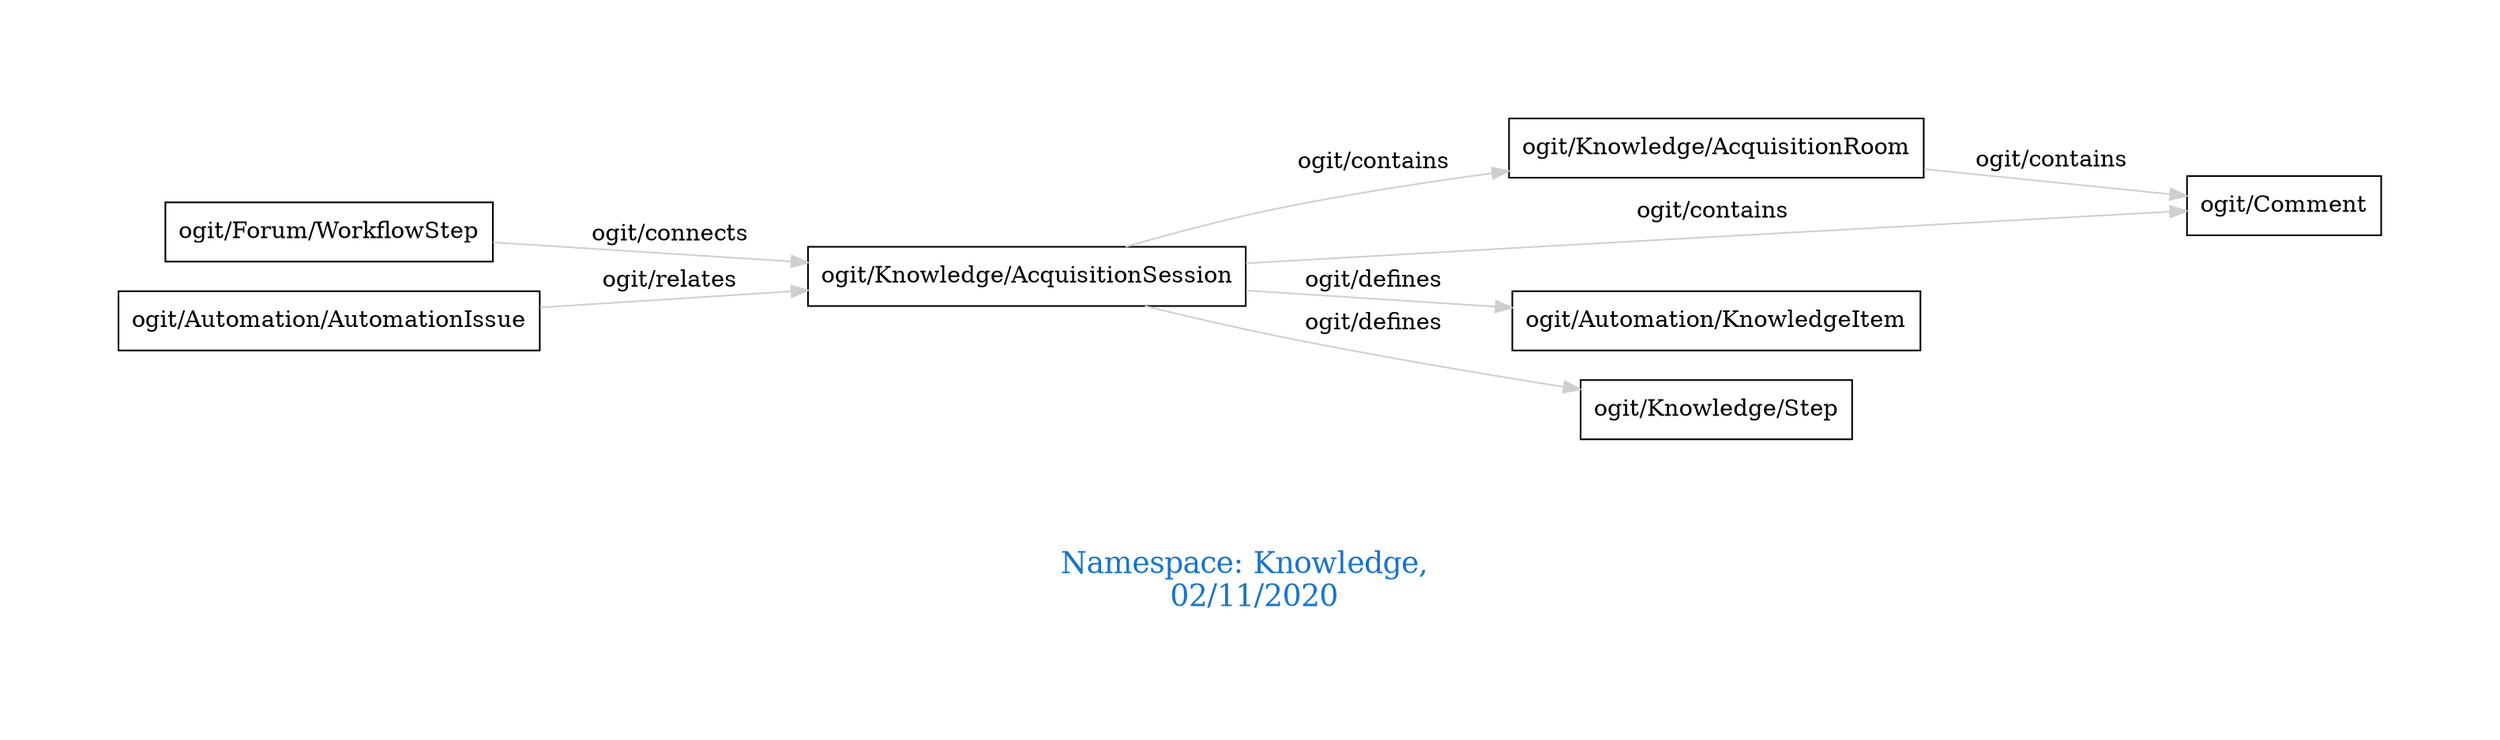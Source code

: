 digraph OGIT_ontology {
 graph [ rankdir= LR,pad=1 
fontsize = 18,
fontcolor= dodgerblue3,label = "\n\n\nNamespace: Knowledge, \n 02/11/2020"];
node[shape=polygon];
edge [  color="gray81"];

   "ogit/Knowledge/AcquisitionRoom" -> "ogit/Comment" [label="   ogit/contains    "];
   "ogit/Knowledge/AcquisitionSession" -> "ogit/Comment" [label="   ogit/contains    "];
   "ogit/Knowledge/AcquisitionSession" -> "ogit/Knowledge/AcquisitionRoom" [label="   ogit/contains    "];
   "ogit/Knowledge/AcquisitionSession" -> "ogit/Automation/KnowledgeItem" [label="   ogit/defines    "];
   "ogit/Knowledge/AcquisitionSession" -> "ogit/Knowledge/Step" [label="   ogit/defines    "];
   "ogit/Forum/WorkflowStep" -> "ogit/Knowledge/AcquisitionSession" [label="   ogit/connects    "];
   "ogit/Automation/AutomationIssue" -> "ogit/Knowledge/AcquisitionSession" [label="   ogit/relates    "];
}
